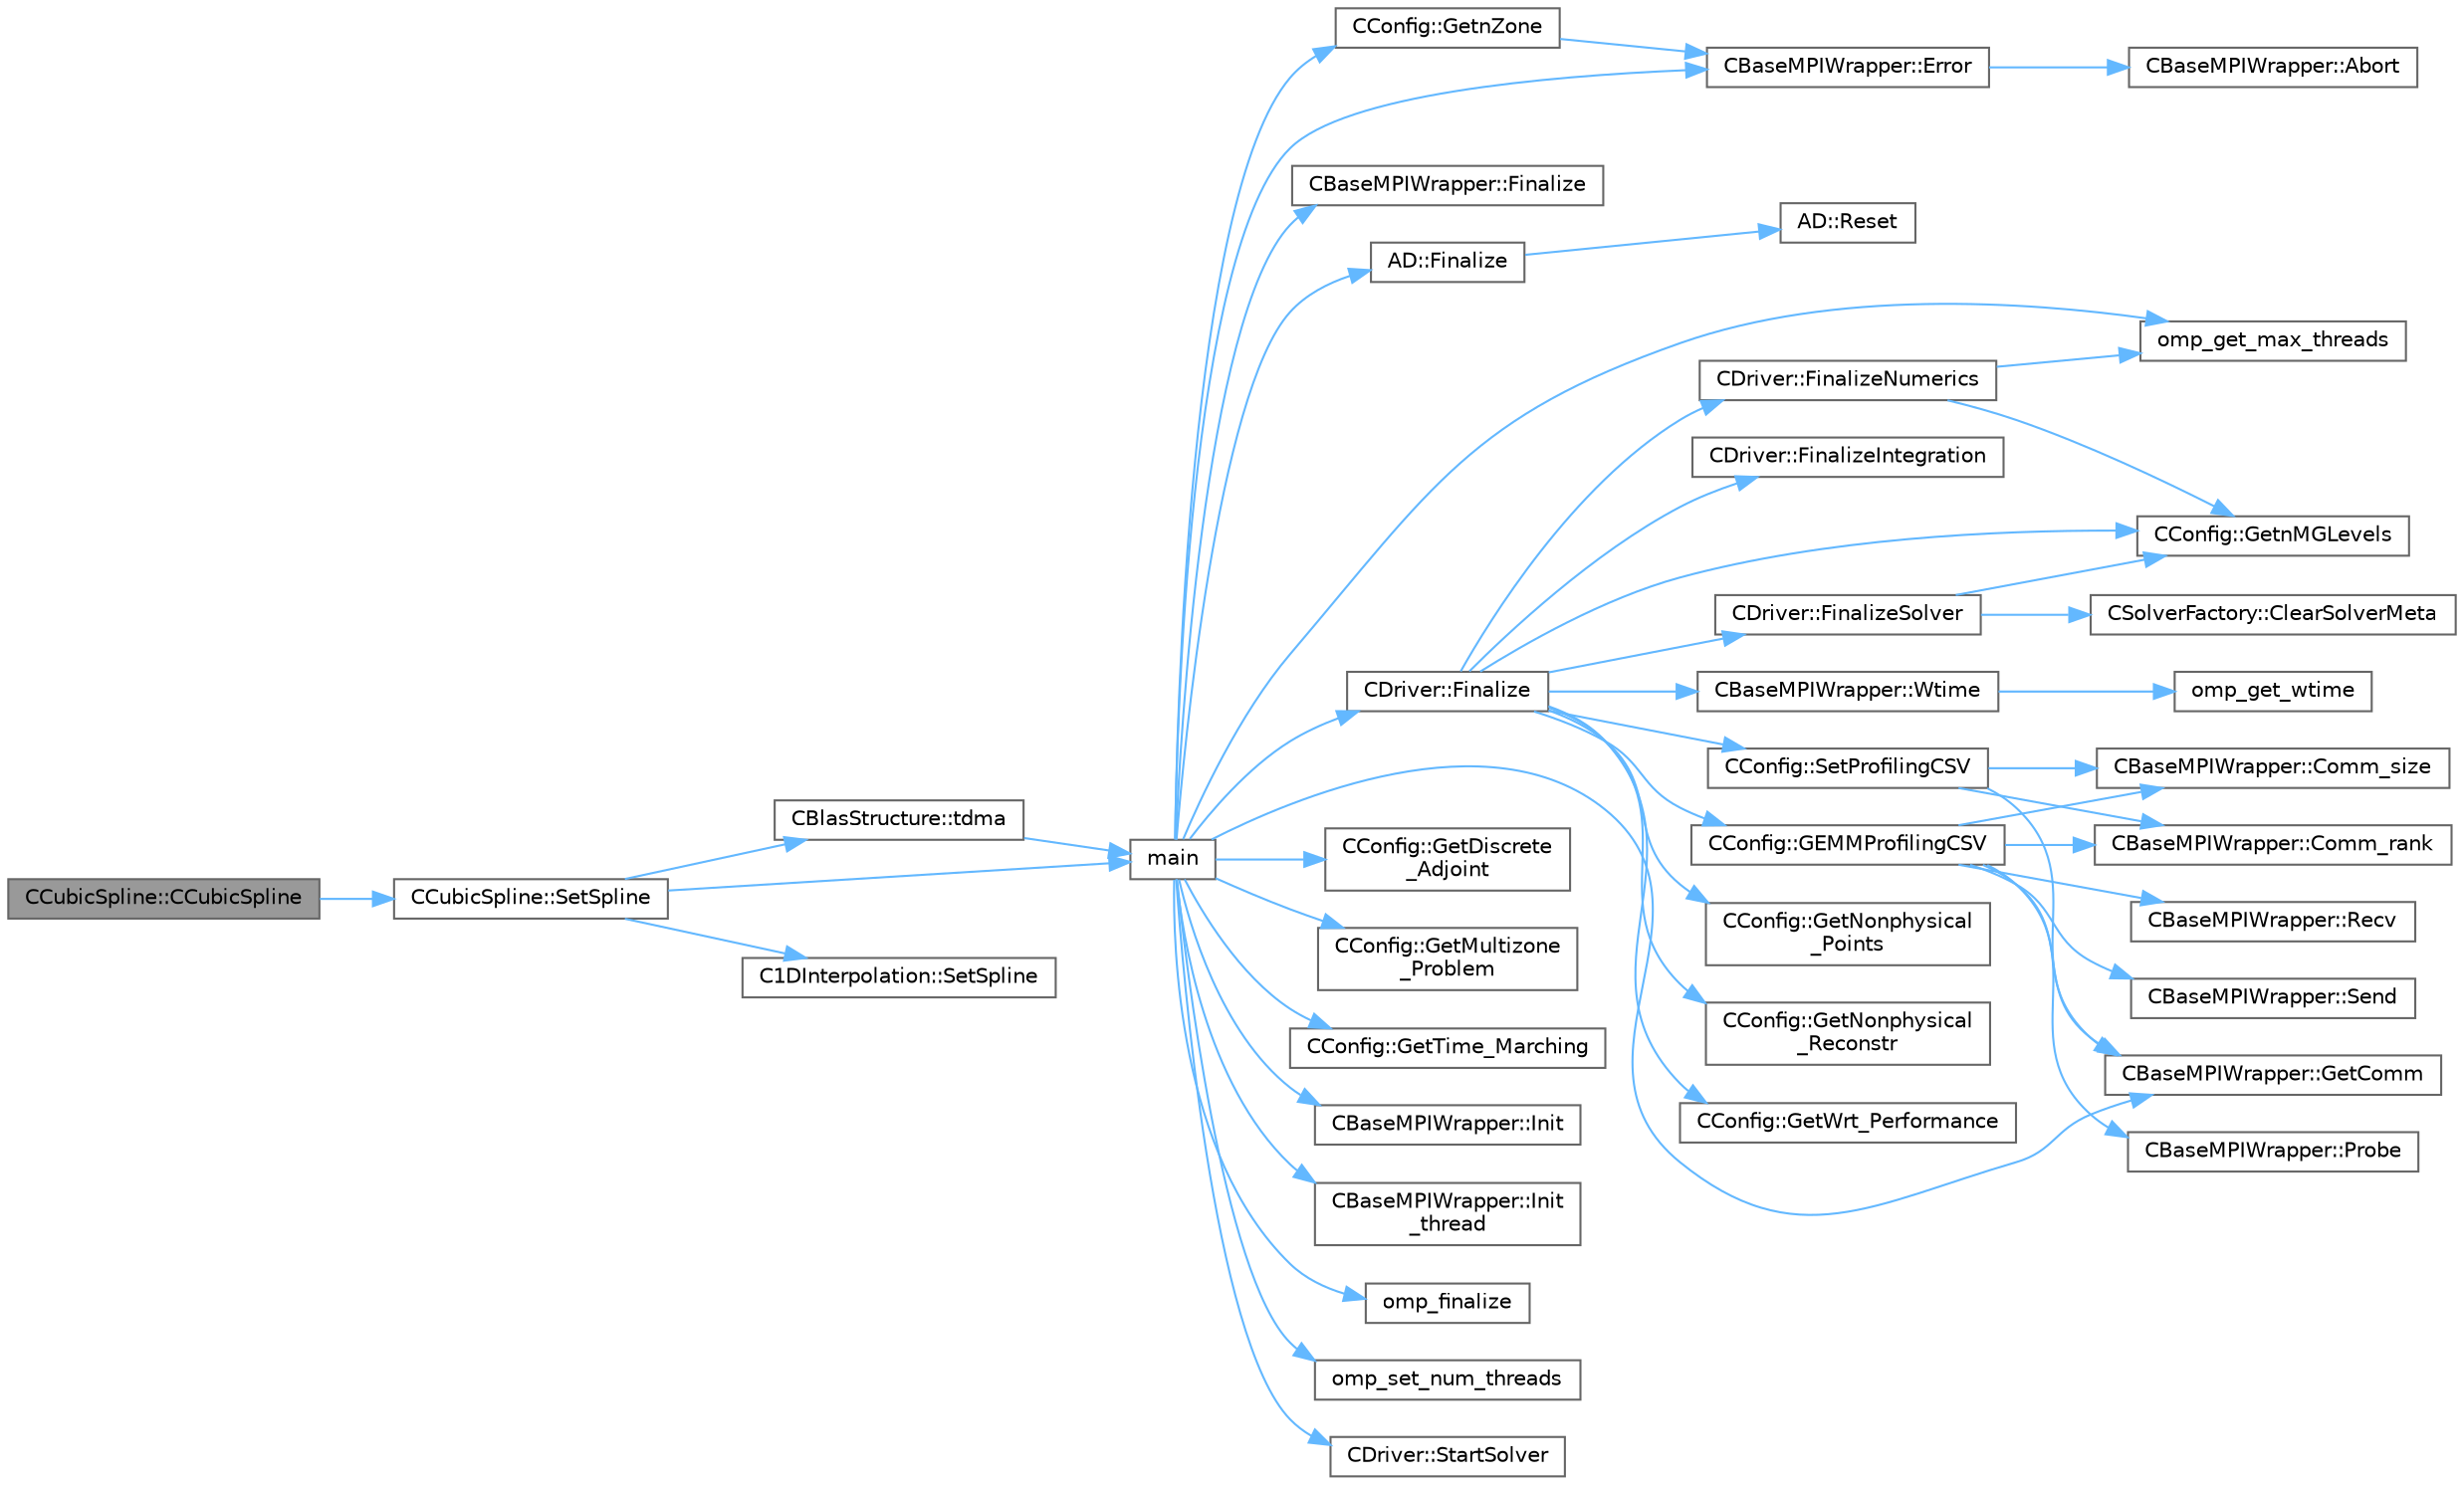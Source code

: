 digraph "CCubicSpline::CCubicSpline"
{
 // LATEX_PDF_SIZE
  bgcolor="transparent";
  edge [fontname=Helvetica,fontsize=10,labelfontname=Helvetica,labelfontsize=10];
  node [fontname=Helvetica,fontsize=10,shape=box,height=0.2,width=0.4];
  rankdir="LR";
  Node1 [id="Node000001",label="CCubicSpline::CCubicSpline",height=0.2,width=0.4,color="gray40", fillcolor="grey60", style="filled", fontcolor="black",tooltip="Constructor of the CCubicSpline class (defaults to natural spline)."];
  Node1 -> Node2 [id="edge1_Node000001_Node000002",color="steelblue1",style="solid",tooltip=" "];
  Node2 [id="Node000002",label="CCubicSpline::SetSpline",height=0.2,width=0.4,color="grey40", fillcolor="white", style="filled",URL="$classCCubicSpline.html#adebd09a8541c796bef56126c6dac8217",tooltip="Build the spline."];
  Node2 -> Node3 [id="edge2_Node000002_Node000003",color="steelblue1",style="solid",tooltip=" "];
  Node3 [id="Node000003",label="main",height=0.2,width=0.4,color="grey40", fillcolor="white", style="filled",URL="$SU2__CFD_8cpp.html#a0ddf1224851353fc92bfbff6f499fa97",tooltip=" "];
  Node3 -> Node4 [id="edge3_Node000003_Node000004",color="steelblue1",style="solid",tooltip=" "];
  Node4 [id="Node000004",label="CBaseMPIWrapper::Error",height=0.2,width=0.4,color="grey40", fillcolor="white", style="filled",URL="$classCBaseMPIWrapper.html#a04457c47629bda56704e6a8804833eeb",tooltip=" "];
  Node4 -> Node5 [id="edge4_Node000004_Node000005",color="steelblue1",style="solid",tooltip=" "];
  Node5 [id="Node000005",label="CBaseMPIWrapper::Abort",height=0.2,width=0.4,color="grey40", fillcolor="white", style="filled",URL="$classCBaseMPIWrapper.html#af7297d861dca86b45cf561b6ab642e8f",tooltip=" "];
  Node3 -> Node6 [id="edge5_Node000003_Node000006",color="steelblue1",style="solid",tooltip=" "];
  Node6 [id="Node000006",label="CBaseMPIWrapper::Finalize",height=0.2,width=0.4,color="grey40", fillcolor="white", style="filled",URL="$classCBaseMPIWrapper.html#a5459d6cee8e839902766948777fb6116",tooltip=" "];
  Node3 -> Node7 [id="edge6_Node000003_Node000007",color="steelblue1",style="solid",tooltip=" "];
  Node7 [id="Node000007",label="AD::Finalize",height=0.2,width=0.4,color="grey40", fillcolor="white", style="filled",URL="$namespaceAD.html#a4f3cf7ebfec1bef19205b10ac76c03df",tooltip=" "];
  Node7 -> Node8 [id="edge7_Node000007_Node000008",color="steelblue1",style="solid",tooltip=" "];
  Node8 [id="Node000008",label="AD::Reset",height=0.2,width=0.4,color="grey40", fillcolor="white", style="filled",URL="$namespaceAD.html#a410b9fd84f6a9a3b36c3def03c2baffe",tooltip="Reset the tape structure to be ready for a new recording."];
  Node3 -> Node9 [id="edge8_Node000003_Node000009",color="steelblue1",style="solid",tooltip=" "];
  Node9 [id="Node000009",label="CDriver::Finalize",height=0.2,width=0.4,color="grey40", fillcolor="white", style="filled",URL="$classCDriver.html#a78f43a66848499453b16e1135d2e6883",tooltip="Deallocation routine."];
  Node9 -> Node10 [id="edge9_Node000009_Node000010",color="steelblue1",style="solid",tooltip=" "];
  Node10 [id="Node000010",label="CDriver::FinalizeIntegration",height=0.2,width=0.4,color="grey40", fillcolor="white", style="filled",URL="$classCDriver.html#a48b10b9ee97b27fc08f08e1750889b03",tooltip="Definition and allocation of all integration classes."];
  Node9 -> Node11 [id="edge10_Node000009_Node000011",color="steelblue1",style="solid",tooltip=" "];
  Node11 [id="Node000011",label="CDriver::FinalizeNumerics",height=0.2,width=0.4,color="grey40", fillcolor="white", style="filled",URL="$classCDriver.html#a0749b714cd4a3d02149e7434c171958f",tooltip="Definition and allocation of all solver classes."];
  Node11 -> Node12 [id="edge11_Node000011_Node000012",color="steelblue1",style="solid",tooltip=" "];
  Node12 [id="Node000012",label="CConfig::GetnMGLevels",height=0.2,width=0.4,color="grey40", fillcolor="white", style="filled",URL="$classCConfig.html#a15a61a6f9a1d415c3509018f4916c5c1",tooltip="Get the number of multigrid levels."];
  Node11 -> Node13 [id="edge12_Node000011_Node000013",color="steelblue1",style="solid",tooltip=" "];
  Node13 [id="Node000013",label="omp_get_max_threads",height=0.2,width=0.4,color="grey40", fillcolor="white", style="filled",URL="$omp__structure_8hpp.html#a2f7befecc7b1a4eaade8d81fa6524225",tooltip="Maximum number of threads available."];
  Node9 -> Node14 [id="edge13_Node000009_Node000014",color="steelblue1",style="solid",tooltip=" "];
  Node14 [id="Node000014",label="CDriver::FinalizeSolver",height=0.2,width=0.4,color="grey40", fillcolor="white", style="filled",URL="$classCDriver.html#a96aef2825a9867cdf33a49ef88567f9b",tooltip="Definition and allocation of all solution classes."];
  Node14 -> Node15 [id="edge14_Node000014_Node000015",color="steelblue1",style="solid",tooltip=" "];
  Node15 [id="Node000015",label="CSolverFactory::ClearSolverMeta",height=0.2,width=0.4,color="grey40", fillcolor="white", style="filled",URL="$classCSolverFactory.html#a51e48caa518afc4ca582dfdfdd55cf4b",tooltip="Clear the solver meta data."];
  Node14 -> Node12 [id="edge15_Node000014_Node000012",color="steelblue1",style="solid",tooltip=" "];
  Node9 -> Node16 [id="edge16_Node000009_Node000016",color="steelblue1",style="solid",tooltip=" "];
  Node16 [id="Node000016",label="CConfig::GEMMProfilingCSV",height=0.2,width=0.4,color="grey40", fillcolor="white", style="filled",URL="$classCConfig.html#a23daca0da392584c34dde6d85ea1f40f",tooltip="Write a CSV file containing the results of the profiling."];
  Node16 -> Node17 [id="edge17_Node000016_Node000017",color="steelblue1",style="solid",tooltip=" "];
  Node17 [id="Node000017",label="CBaseMPIWrapper::Comm_rank",height=0.2,width=0.4,color="grey40", fillcolor="white", style="filled",URL="$classCBaseMPIWrapper.html#a174f279995b7c643bcc1b8eb34e96aa6",tooltip=" "];
  Node16 -> Node18 [id="edge18_Node000016_Node000018",color="steelblue1",style="solid",tooltip=" "];
  Node18 [id="Node000018",label="CBaseMPIWrapper::Comm_size",height=0.2,width=0.4,color="grey40", fillcolor="white", style="filled",URL="$classCBaseMPIWrapper.html#aeed37cd923352ac7f070623bf051ead8",tooltip=" "];
  Node16 -> Node19 [id="edge19_Node000016_Node000019",color="steelblue1",style="solid",tooltip=" "];
  Node19 [id="Node000019",label="CBaseMPIWrapper::GetComm",height=0.2,width=0.4,color="grey40", fillcolor="white", style="filled",URL="$classCBaseMPIWrapper.html#a8154391fc3522954802889d81d4ef5da",tooltip=" "];
  Node16 -> Node20 [id="edge20_Node000016_Node000020",color="steelblue1",style="solid",tooltip=" "];
  Node20 [id="Node000020",label="CBaseMPIWrapper::Probe",height=0.2,width=0.4,color="grey40", fillcolor="white", style="filled",URL="$classCBaseMPIWrapper.html#abe6ea390a8bef50649e393e1dbe3b1ec",tooltip=" "];
  Node16 -> Node21 [id="edge21_Node000016_Node000021",color="steelblue1",style="solid",tooltip=" "];
  Node21 [id="Node000021",label="CBaseMPIWrapper::Recv",height=0.2,width=0.4,color="grey40", fillcolor="white", style="filled",URL="$classCBaseMPIWrapper.html#a89e5c8b06b4c1c64ade3f78c6f0ed0e2",tooltip=" "];
  Node16 -> Node22 [id="edge22_Node000016_Node000022",color="steelblue1",style="solid",tooltip=" "];
  Node22 [id="Node000022",label="CBaseMPIWrapper::Send",height=0.2,width=0.4,color="grey40", fillcolor="white", style="filled",URL="$classCBaseMPIWrapper.html#aa66e51cd0ec02d67dd3336e773023b44",tooltip=" "];
  Node9 -> Node12 [id="edge23_Node000009_Node000012",color="steelblue1",style="solid",tooltip=" "];
  Node9 -> Node23 [id="edge24_Node000009_Node000023",color="steelblue1",style="solid",tooltip=" "];
  Node23 [id="Node000023",label="CConfig::GetNonphysical\l_Points",height=0.2,width=0.4,color="grey40", fillcolor="white", style="filled",URL="$classCConfig.html#a33c414309ccb1bd19db65361a7d23da2",tooltip="Get the current number of non-physical nodes in the solution."];
  Node9 -> Node24 [id="edge25_Node000009_Node000024",color="steelblue1",style="solid",tooltip=" "];
  Node24 [id="Node000024",label="CConfig::GetNonphysical\l_Reconstr",height=0.2,width=0.4,color="grey40", fillcolor="white", style="filled",URL="$classCConfig.html#a7490891cf81ee522d8119f5d61d915af",tooltip="Get the current number of non-physical reconstructions for 2nd-order upwinding."];
  Node9 -> Node25 [id="edge26_Node000009_Node000025",color="steelblue1",style="solid",tooltip=" "];
  Node25 [id="Node000025",label="CConfig::GetWrt_Performance",height=0.2,width=0.4,color="grey40", fillcolor="white", style="filled",URL="$classCConfig.html#a9667091b52bebfe6ffbe631ba1921bf2",tooltip="Get information about writing the performance summary at the end of a calculation."];
  Node9 -> Node26 [id="edge27_Node000009_Node000026",color="steelblue1",style="solid",tooltip=" "];
  Node26 [id="Node000026",label="CConfig::SetProfilingCSV",height=0.2,width=0.4,color="grey40", fillcolor="white", style="filled",URL="$classCConfig.html#a1d42d2ff50b3faea9dfbf2d46233b0de",tooltip="Write a CSV file containing the results of the profiling."];
  Node26 -> Node17 [id="edge28_Node000026_Node000017",color="steelblue1",style="solid",tooltip=" "];
  Node26 -> Node18 [id="edge29_Node000026_Node000018",color="steelblue1",style="solid",tooltip=" "];
  Node26 -> Node19 [id="edge30_Node000026_Node000019",color="steelblue1",style="solid",tooltip=" "];
  Node9 -> Node27 [id="edge31_Node000009_Node000027",color="steelblue1",style="solid",tooltip=" "];
  Node27 [id="Node000027",label="CBaseMPIWrapper::Wtime",height=0.2,width=0.4,color="grey40", fillcolor="white", style="filled",URL="$classCBaseMPIWrapper.html#adcf32aa628d4b515e8835bc5c56fbf08",tooltip=" "];
  Node27 -> Node28 [id="edge32_Node000027_Node000028",color="steelblue1",style="solid",tooltip=" "];
  Node28 [id="Node000028",label="omp_get_wtime",height=0.2,width=0.4,color="grey40", fillcolor="white", style="filled",URL="$omp__structure_8hpp.html#a649bd48ab038a72108f11f5a85316266",tooltip="Return the wall time."];
  Node3 -> Node19 [id="edge33_Node000003_Node000019",color="steelblue1",style="solid",tooltip=" "];
  Node3 -> Node29 [id="edge34_Node000003_Node000029",color="steelblue1",style="solid",tooltip=" "];
  Node29 [id="Node000029",label="CConfig::GetDiscrete\l_Adjoint",height=0.2,width=0.4,color="grey40", fillcolor="white", style="filled",URL="$classCConfig.html#ab3928c4e6debcf50dcd0d38985f6980c",tooltip="Get the indicator whether we are solving an discrete adjoint problem."];
  Node3 -> Node30 [id="edge35_Node000003_Node000030",color="steelblue1",style="solid",tooltip=" "];
  Node30 [id="Node000030",label="CConfig::GetMultizone\l_Problem",height=0.2,width=0.4,color="grey40", fillcolor="white", style="filled",URL="$classCConfig.html#abafdda03255a7f71a9701ded02f6d231",tooltip="Get whether the simulation we are running is a multizone simulation."];
  Node3 -> Node31 [id="edge36_Node000003_Node000031",color="steelblue1",style="solid",tooltip=" "];
  Node31 [id="Node000031",label="CConfig::GetnZone",height=0.2,width=0.4,color="grey40", fillcolor="white", style="filled",URL="$classCConfig.html#a39ff50a0f3deda9134f1c44b4d5053b7",tooltip="Gets the number of zones in the mesh file."];
  Node31 -> Node4 [id="edge37_Node000031_Node000004",color="steelblue1",style="solid",tooltip=" "];
  Node3 -> Node32 [id="edge38_Node000003_Node000032",color="steelblue1",style="solid",tooltip=" "];
  Node32 [id="Node000032",label="CConfig::GetTime_Marching",height=0.2,width=0.4,color="grey40", fillcolor="white", style="filled",URL="$classCConfig.html#ac47e04d76ce865893a94dcedd3c9b6a5",tooltip="Provides information about the time integration, and change the write in the output files information..."];
  Node3 -> Node33 [id="edge39_Node000003_Node000033",color="steelblue1",style="solid",tooltip=" "];
  Node33 [id="Node000033",label="CBaseMPIWrapper::Init",height=0.2,width=0.4,color="grey40", fillcolor="white", style="filled",URL="$classCBaseMPIWrapper.html#a2b27c0e62f4e5480698eac8ce9accc34",tooltip=" "];
  Node3 -> Node34 [id="edge40_Node000003_Node000034",color="steelblue1",style="solid",tooltip=" "];
  Node34 [id="Node000034",label="CBaseMPIWrapper::Init\l_thread",height=0.2,width=0.4,color="grey40", fillcolor="white", style="filled",URL="$classCBaseMPIWrapper.html#a8cc80a15a3f77d83aedb67ced9d8d2a4",tooltip=" "];
  Node3 -> Node35 [id="edge41_Node000003_Node000035",color="steelblue1",style="solid",tooltip=" "];
  Node35 [id="Node000035",label="omp_finalize",height=0.2,width=0.4,color="grey40", fillcolor="white", style="filled",URL="$omp__structure_8cpp.html#a817c2fb3e323eef55eb47ff13fd7edae",tooltip=" "];
  Node3 -> Node13 [id="edge42_Node000003_Node000013",color="steelblue1",style="solid",tooltip=" "];
  Node3 -> Node36 [id="edge43_Node000003_Node000036",color="steelblue1",style="solid",tooltip=" "];
  Node36 [id="Node000036",label="omp_set_num_threads",height=0.2,width=0.4,color="grey40", fillcolor="white", style="filled",URL="$omp__structure_8hpp.html#a26c2db9c501cff462039397e97ee2c79",tooltip="Set the maximum number of threads."];
  Node3 -> Node37 [id="edge44_Node000003_Node000037",color="steelblue1",style="solid",tooltip=" "];
  Node37 [id="Node000037",label="CDriver::StartSolver",height=0.2,width=0.4,color="grey40", fillcolor="white", style="filled",URL="$classCDriver.html#a3cbffa1bd43d27f836b9ee34db2802b8",tooltip="Launch the computation for all zones and all physics."];
  Node2 -> Node38 [id="edge45_Node000002_Node000038",color="steelblue1",style="solid",tooltip=" "];
  Node38 [id="Node000038",label="C1DInterpolation::SetSpline",height=0.2,width=0.4,color="grey40", fillcolor="white", style="filled",URL="$classC1DInterpolation.html#a268a74122ed720f6f23940d6f94b68ee",tooltip="Virtual method for setting the coefficients of the respective spline."];
  Node2 -> Node39 [id="edge46_Node000002_Node000039",color="steelblue1",style="solid",tooltip=" "];
  Node39 [id="Node000039",label="CBlasStructure::tdma",height=0.2,width=0.4,color="grey40", fillcolor="white", style="filled",URL="$classCBlasStructure.html#aa0cc381060dee0e8c2d4d1e326e64feb",tooltip="Algorithm to solve a linear system with a tridiagonal matrix."];
  Node39 -> Node3 [id="edge47_Node000039_Node000003",color="steelblue1",style="solid",tooltip=" "];
}
